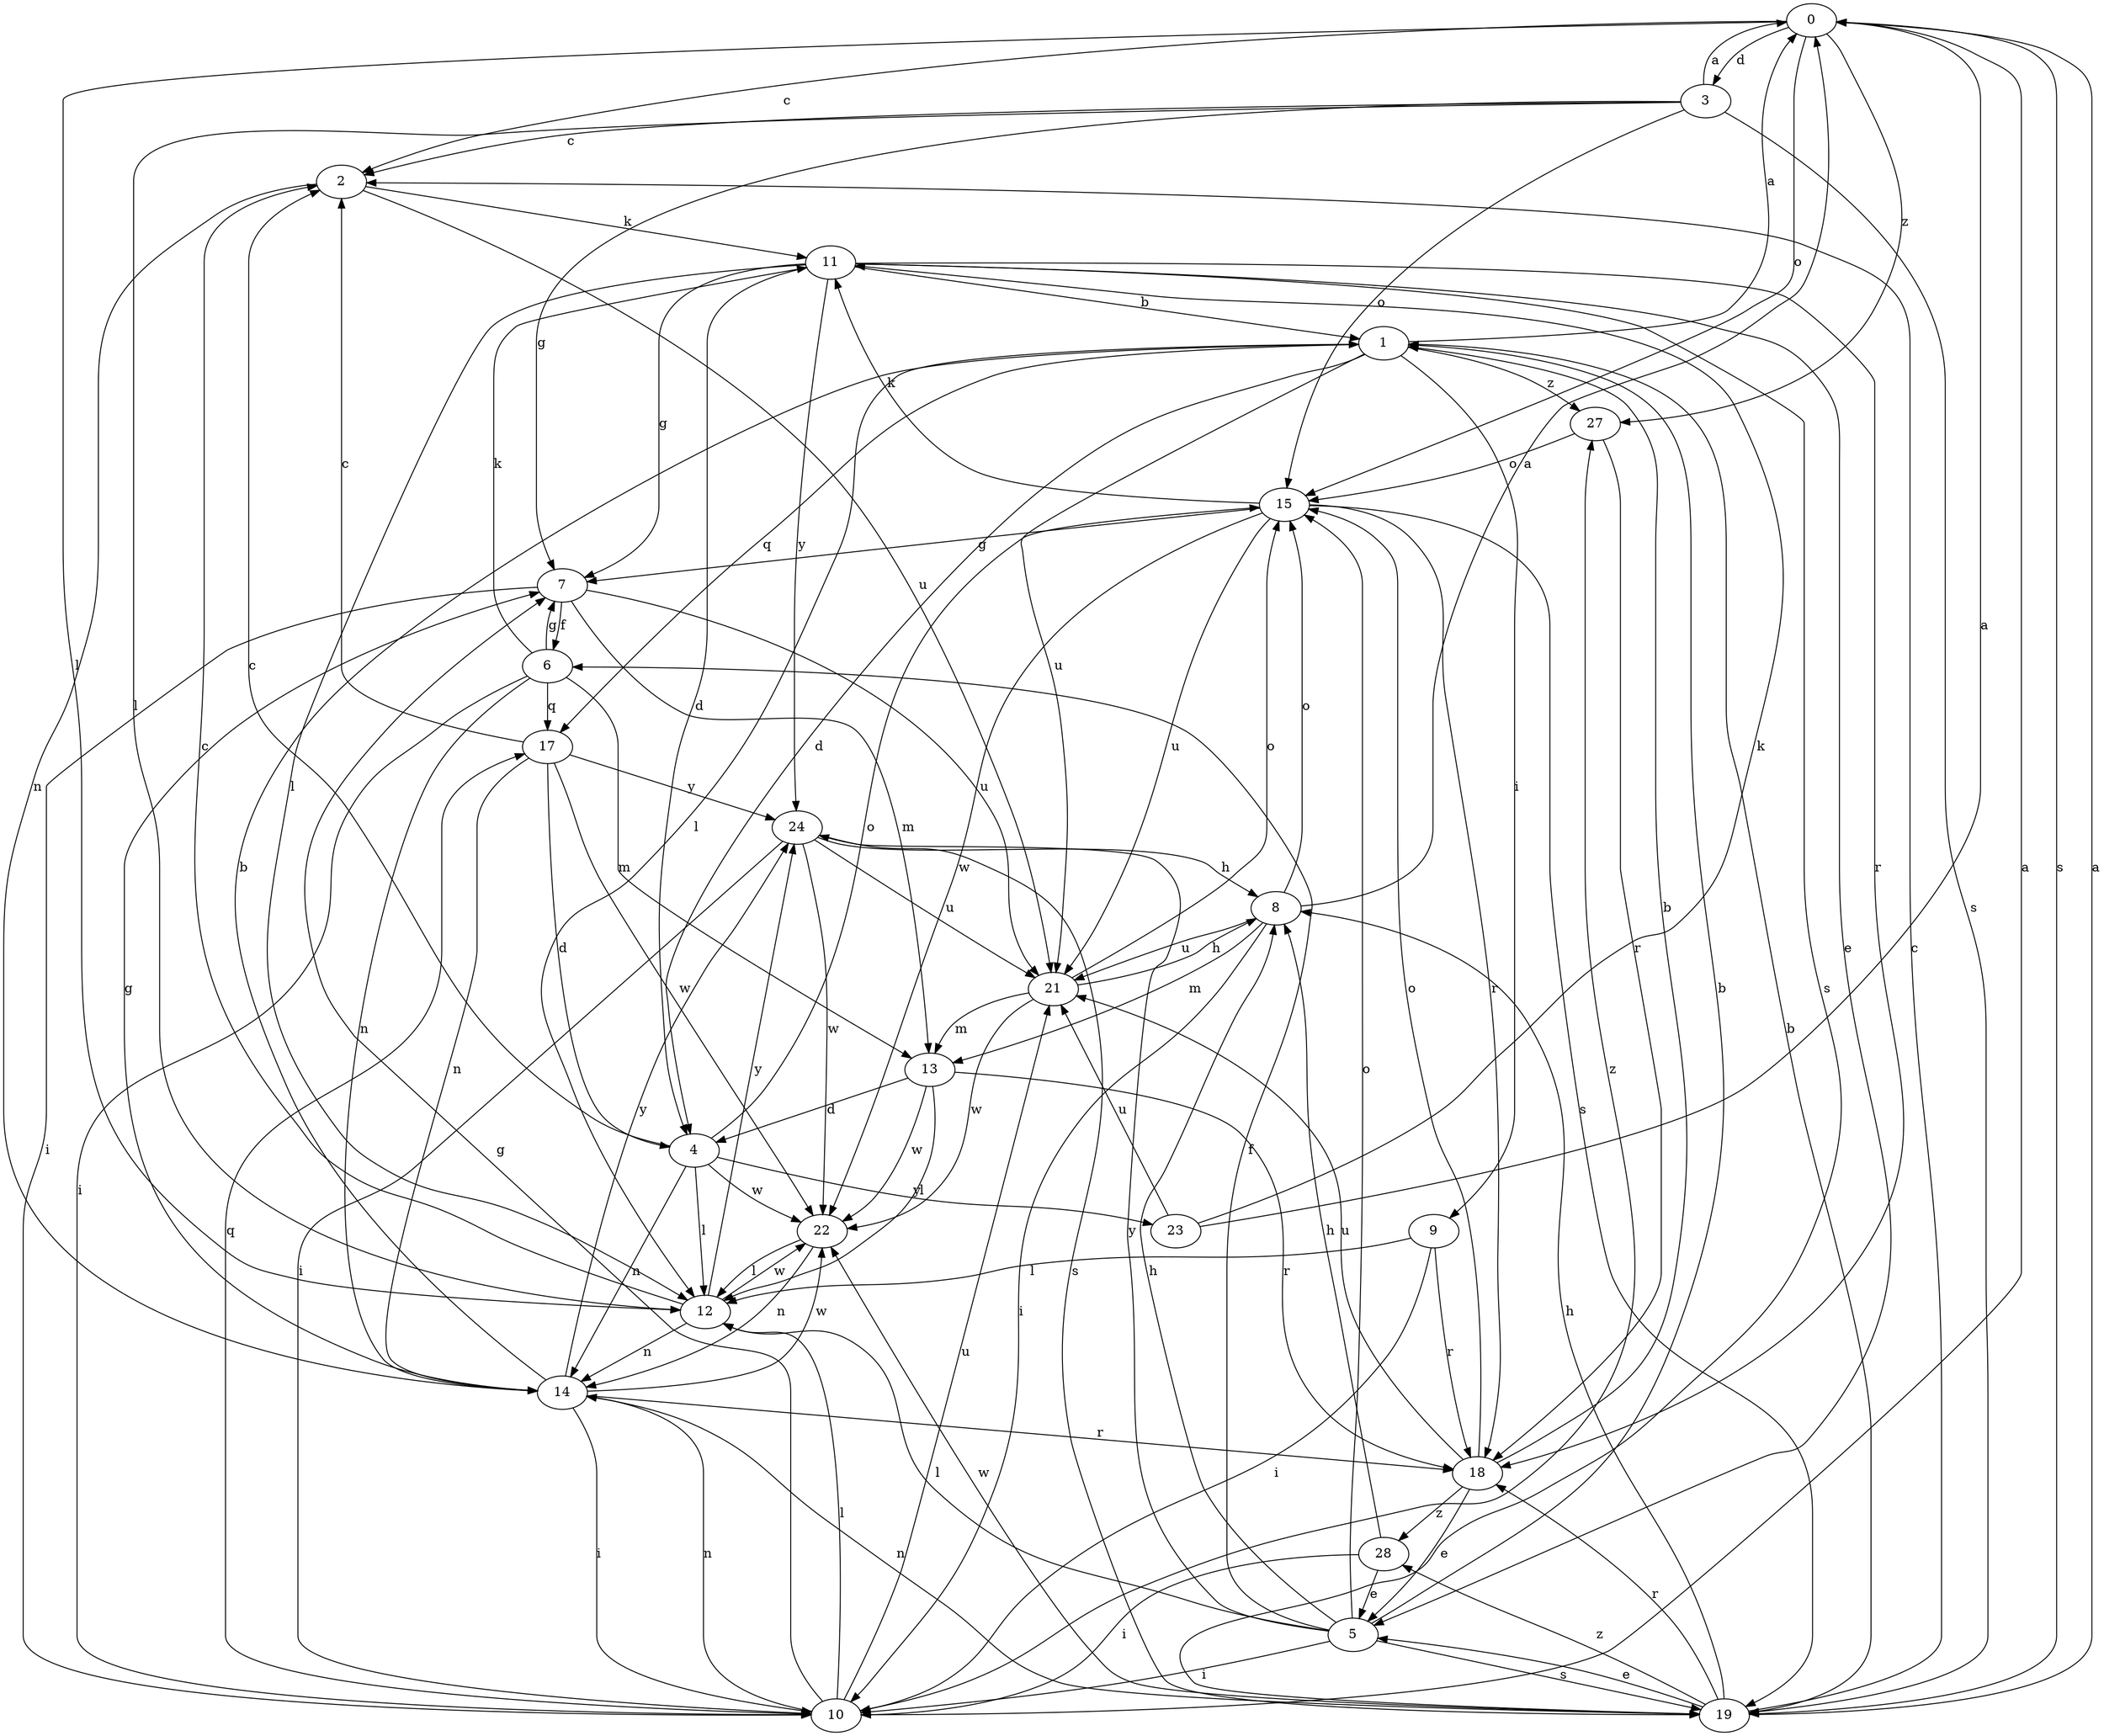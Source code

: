 strict digraph  {
0;
1;
2;
3;
4;
5;
6;
7;
8;
9;
10;
11;
12;
13;
14;
15;
17;
18;
19;
21;
22;
23;
24;
27;
28;
0 -> 2  [label=c];
0 -> 3  [label=d];
0 -> 12  [label=l];
0 -> 15  [label=o];
0 -> 19  [label=s];
0 -> 27  [label=z];
1 -> 0  [label=a];
1 -> 4  [label=d];
1 -> 9  [label=i];
1 -> 12  [label=l];
1 -> 17  [label=q];
1 -> 21  [label=u];
1 -> 27  [label=z];
2 -> 11  [label=k];
2 -> 14  [label=n];
2 -> 21  [label=u];
3 -> 0  [label=a];
3 -> 2  [label=c];
3 -> 7  [label=g];
3 -> 12  [label=l];
3 -> 15  [label=o];
3 -> 19  [label=s];
4 -> 2  [label=c];
4 -> 12  [label=l];
4 -> 14  [label=n];
4 -> 15  [label=o];
4 -> 22  [label=w];
4 -> 23  [label=y];
5 -> 1  [label=b];
5 -> 6  [label=f];
5 -> 8  [label=h];
5 -> 10  [label=i];
5 -> 12  [label=l];
5 -> 15  [label=o];
5 -> 19  [label=s];
5 -> 24  [label=y];
6 -> 7  [label=g];
6 -> 10  [label=i];
6 -> 11  [label=k];
6 -> 13  [label=m];
6 -> 14  [label=n];
6 -> 17  [label=q];
7 -> 6  [label=f];
7 -> 10  [label=i];
7 -> 13  [label=m];
7 -> 21  [label=u];
8 -> 0  [label=a];
8 -> 10  [label=i];
8 -> 13  [label=m];
8 -> 15  [label=o];
8 -> 21  [label=u];
9 -> 10  [label=i];
9 -> 12  [label=l];
9 -> 18  [label=r];
10 -> 0  [label=a];
10 -> 7  [label=g];
10 -> 12  [label=l];
10 -> 14  [label=n];
10 -> 17  [label=q];
10 -> 21  [label=u];
10 -> 27  [label=z];
11 -> 1  [label=b];
11 -> 4  [label=d];
11 -> 5  [label=e];
11 -> 7  [label=g];
11 -> 12  [label=l];
11 -> 18  [label=r];
11 -> 19  [label=s];
11 -> 24  [label=y];
12 -> 2  [label=c];
12 -> 14  [label=n];
12 -> 22  [label=w];
12 -> 24  [label=y];
13 -> 4  [label=d];
13 -> 12  [label=l];
13 -> 18  [label=r];
13 -> 22  [label=w];
14 -> 1  [label=b];
14 -> 7  [label=g];
14 -> 10  [label=i];
14 -> 18  [label=r];
14 -> 22  [label=w];
14 -> 24  [label=y];
15 -> 7  [label=g];
15 -> 11  [label=k];
15 -> 18  [label=r];
15 -> 19  [label=s];
15 -> 21  [label=u];
15 -> 22  [label=w];
17 -> 2  [label=c];
17 -> 4  [label=d];
17 -> 14  [label=n];
17 -> 22  [label=w];
17 -> 24  [label=y];
18 -> 1  [label=b];
18 -> 5  [label=e];
18 -> 15  [label=o];
18 -> 21  [label=u];
18 -> 28  [label=z];
19 -> 0  [label=a];
19 -> 1  [label=b];
19 -> 2  [label=c];
19 -> 5  [label=e];
19 -> 8  [label=h];
19 -> 14  [label=n];
19 -> 18  [label=r];
19 -> 22  [label=w];
19 -> 28  [label=z];
21 -> 8  [label=h];
21 -> 13  [label=m];
21 -> 15  [label=o];
21 -> 22  [label=w];
22 -> 12  [label=l];
22 -> 14  [label=n];
23 -> 0  [label=a];
23 -> 11  [label=k];
23 -> 21  [label=u];
24 -> 8  [label=h];
24 -> 10  [label=i];
24 -> 19  [label=s];
24 -> 21  [label=u];
24 -> 22  [label=w];
27 -> 15  [label=o];
27 -> 18  [label=r];
28 -> 5  [label=e];
28 -> 8  [label=h];
28 -> 10  [label=i];
}
